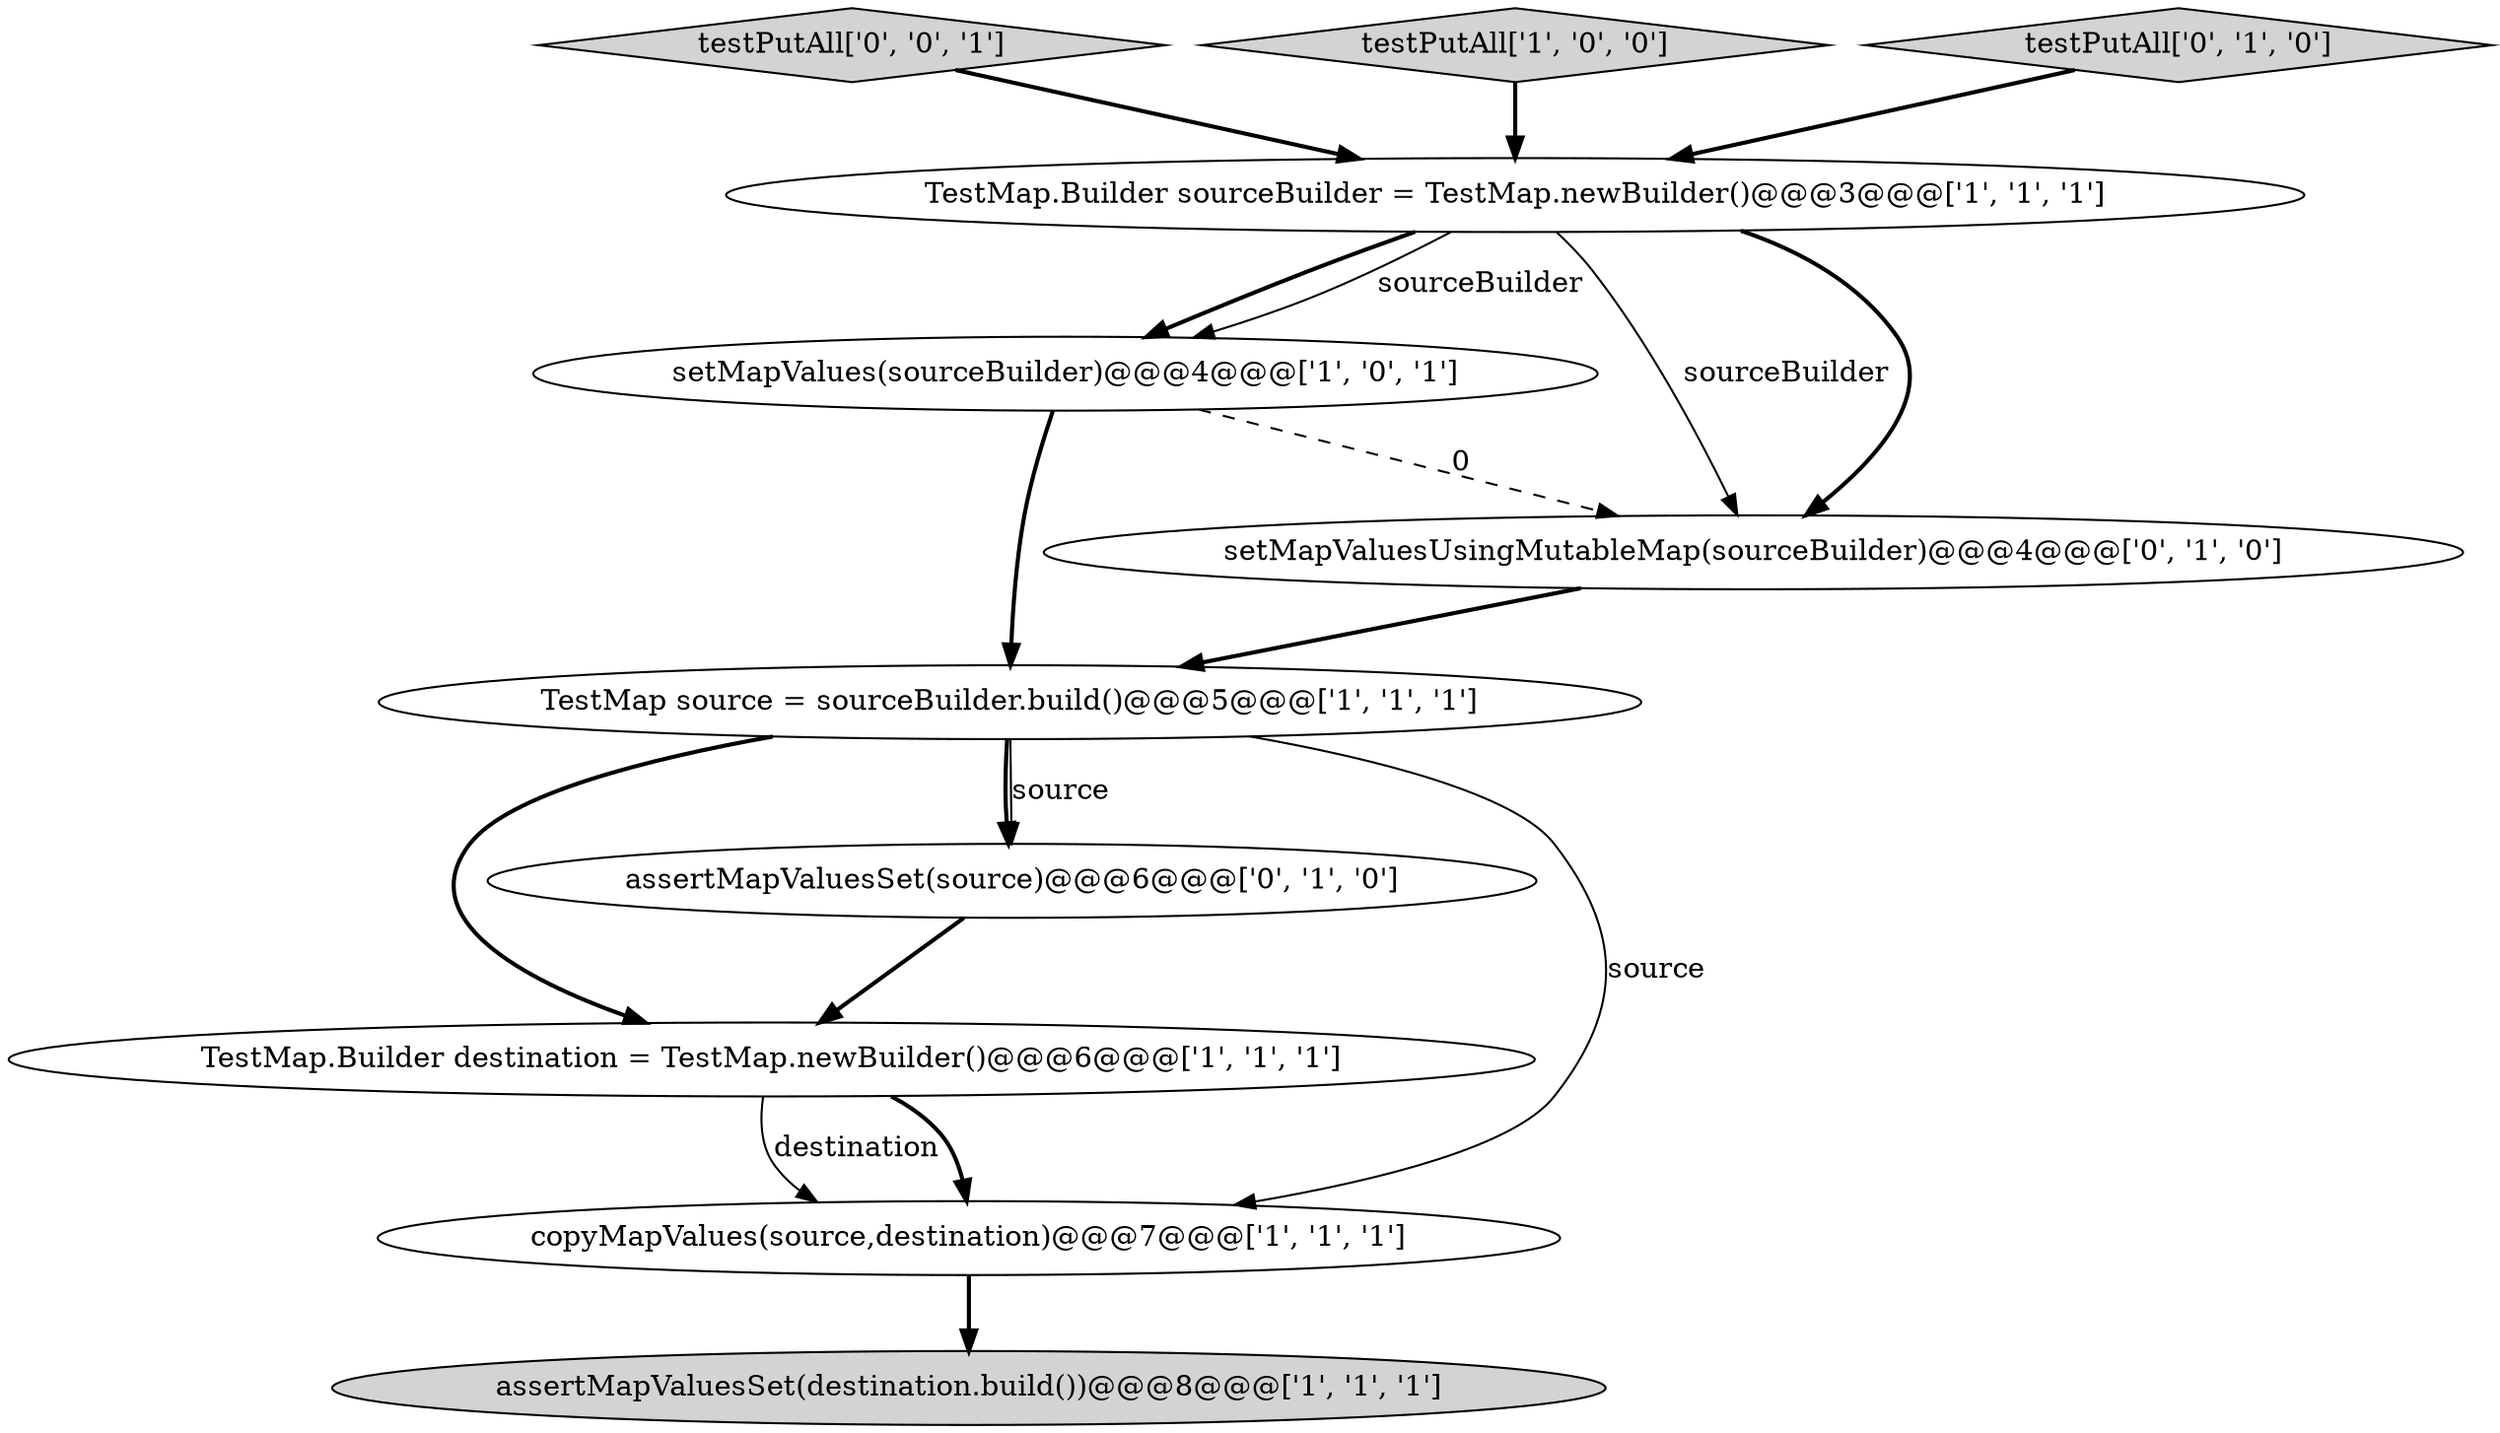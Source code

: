 digraph {
0 [style = filled, label = "setMapValues(sourceBuilder)@@@4@@@['1', '0', '1']", fillcolor = white, shape = ellipse image = "AAA0AAABBB1BBB"];
4 [style = filled, label = "TestMap.Builder destination = TestMap.newBuilder()@@@6@@@['1', '1', '1']", fillcolor = white, shape = ellipse image = "AAA0AAABBB1BBB"];
1 [style = filled, label = "copyMapValues(source,destination)@@@7@@@['1', '1', '1']", fillcolor = white, shape = ellipse image = "AAA0AAABBB1BBB"];
6 [style = filled, label = "TestMap source = sourceBuilder.build()@@@5@@@['1', '1', '1']", fillcolor = white, shape = ellipse image = "AAA0AAABBB1BBB"];
10 [style = filled, label = "testPutAll['0', '0', '1']", fillcolor = lightgray, shape = diamond image = "AAA0AAABBB3BBB"];
2 [style = filled, label = "testPutAll['1', '0', '0']", fillcolor = lightgray, shape = diamond image = "AAA0AAABBB1BBB"];
9 [style = filled, label = "testPutAll['0', '1', '0']", fillcolor = lightgray, shape = diamond image = "AAA0AAABBB2BBB"];
3 [style = filled, label = "assertMapValuesSet(destination.build())@@@8@@@['1', '1', '1']", fillcolor = lightgray, shape = ellipse image = "AAA0AAABBB1BBB"];
7 [style = filled, label = "setMapValuesUsingMutableMap(sourceBuilder)@@@4@@@['0', '1', '0']", fillcolor = white, shape = ellipse image = "AAA1AAABBB2BBB"];
8 [style = filled, label = "assertMapValuesSet(source)@@@6@@@['0', '1', '0']", fillcolor = white, shape = ellipse image = "AAA1AAABBB2BBB"];
5 [style = filled, label = "TestMap.Builder sourceBuilder = TestMap.newBuilder()@@@3@@@['1', '1', '1']", fillcolor = white, shape = ellipse image = "AAA0AAABBB1BBB"];
6->1 [style = solid, label="source"];
0->6 [style = bold, label=""];
7->6 [style = bold, label=""];
5->0 [style = bold, label=""];
5->0 [style = solid, label="sourceBuilder"];
1->3 [style = bold, label=""];
4->1 [style = solid, label="destination"];
0->7 [style = dashed, label="0"];
6->4 [style = bold, label=""];
5->7 [style = solid, label="sourceBuilder"];
9->5 [style = bold, label=""];
8->4 [style = bold, label=""];
6->8 [style = bold, label=""];
10->5 [style = bold, label=""];
5->7 [style = bold, label=""];
6->8 [style = solid, label="source"];
4->1 [style = bold, label=""];
2->5 [style = bold, label=""];
}

